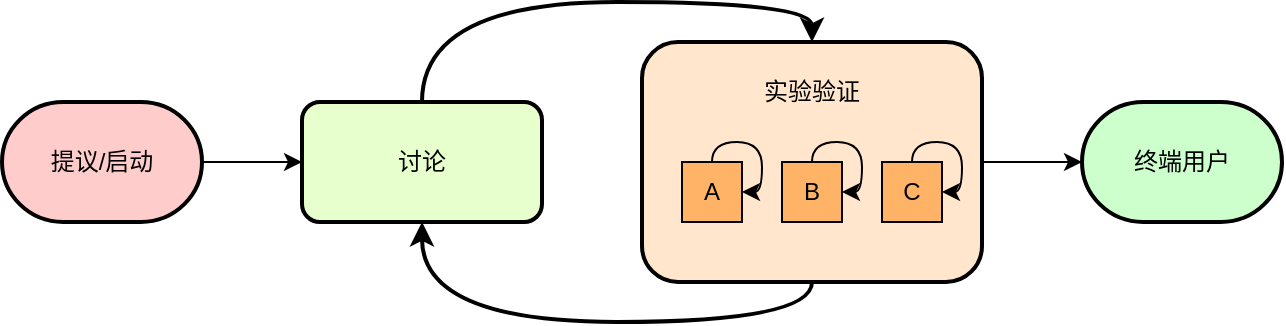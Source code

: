 <mxfile version="21.2.2" type="github">
  <diagram name="第 1 页" id="-3D5_oce5GZlV3RbR9Zp">
    <mxGraphModel dx="954" dy="616" grid="0" gridSize="10" guides="1" tooltips="1" connect="1" arrows="1" fold="1" page="1" pageScale="1" pageWidth="827" pageHeight="1169" math="0" shadow="0">
      <root>
        <mxCell id="0" />
        <mxCell id="1" parent="0" />
        <mxCell id="QEgD90GZcP4Zn_Y-S3eG-14" style="edgeStyle=orthogonalEdgeStyle;rounded=0;orthogonalLoop=1;jettySize=auto;html=1;exitX=1;exitY=0.5;exitDx=0;exitDy=0;exitPerimeter=0;entryX=0;entryY=0.5;entryDx=0;entryDy=0;" edge="1" parent="1" source="QEgD90GZcP4Zn_Y-S3eG-1" target="QEgD90GZcP4Zn_Y-S3eG-2">
          <mxGeometry relative="1" as="geometry" />
        </mxCell>
        <mxCell id="QEgD90GZcP4Zn_Y-S3eG-1" value="提议/启动" style="strokeWidth=2;html=1;shape=mxgraph.flowchart.terminator;whiteSpace=wrap;fillColor=#FFCCCC;" vertex="1" parent="1">
          <mxGeometry x="70" y="104" width="100" height="60" as="geometry" />
        </mxCell>
        <mxCell id="QEgD90GZcP4Zn_Y-S3eG-12" style="edgeStyle=orthogonalEdgeStyle;rounded=0;orthogonalLoop=1;jettySize=auto;html=1;exitX=0.5;exitY=0;exitDx=0;exitDy=0;entryX=0.5;entryY=0;entryDx=0;entryDy=0;curved=1;strokeWidth=2;" edge="1" parent="1" source="QEgD90GZcP4Zn_Y-S3eG-2" target="QEgD90GZcP4Zn_Y-S3eG-3">
          <mxGeometry relative="1" as="geometry" />
        </mxCell>
        <mxCell id="QEgD90GZcP4Zn_Y-S3eG-2" value="讨论" style="rounded=1;whiteSpace=wrap;html=1;strokeWidth=2;fillColor=#E6FFCC;" vertex="1" parent="1">
          <mxGeometry x="220" y="104" width="120" height="60" as="geometry" />
        </mxCell>
        <mxCell id="QEgD90GZcP4Zn_Y-S3eG-13" style="edgeStyle=orthogonalEdgeStyle;rounded=0;orthogonalLoop=1;jettySize=auto;html=1;exitX=0.5;exitY=1;exitDx=0;exitDy=0;entryX=0.5;entryY=1;entryDx=0;entryDy=0;curved=1;strokeWidth=2;" edge="1" parent="1" source="QEgD90GZcP4Zn_Y-S3eG-3" target="QEgD90GZcP4Zn_Y-S3eG-2">
          <mxGeometry relative="1" as="geometry" />
        </mxCell>
        <mxCell id="QEgD90GZcP4Zn_Y-S3eG-16" style="edgeStyle=orthogonalEdgeStyle;rounded=0;orthogonalLoop=1;jettySize=auto;html=1;exitX=1;exitY=0.5;exitDx=0;exitDy=0;entryX=0;entryY=0.5;entryDx=0;entryDy=0;entryPerimeter=0;" edge="1" parent="1" source="QEgD90GZcP4Zn_Y-S3eG-3" target="QEgD90GZcP4Zn_Y-S3eG-15">
          <mxGeometry relative="1" as="geometry" />
        </mxCell>
        <mxCell id="QEgD90GZcP4Zn_Y-S3eG-3" value="" style="rounded=1;whiteSpace=wrap;html=1;strokeWidth=2;fillColor=#FFE6CC;" vertex="1" parent="1">
          <mxGeometry x="390" y="74" width="170" height="120" as="geometry" />
        </mxCell>
        <mxCell id="QEgD90GZcP4Zn_Y-S3eG-4" value="A" style="rounded=0;whiteSpace=wrap;html=1;fillColor=#FFB366;" vertex="1" parent="1">
          <mxGeometry x="410" y="134" width="30" height="30" as="geometry" />
        </mxCell>
        <mxCell id="QEgD90GZcP4Zn_Y-S3eG-5" value="B" style="rounded=0;whiteSpace=wrap;html=1;fillColor=#FFB366;" vertex="1" parent="1">
          <mxGeometry x="460" y="134" width="30" height="30" as="geometry" />
        </mxCell>
        <mxCell id="QEgD90GZcP4Zn_Y-S3eG-6" value="C" style="rounded=0;whiteSpace=wrap;html=1;fillColor=#FFB366;" vertex="1" parent="1">
          <mxGeometry x="510" y="134" width="30" height="30" as="geometry" />
        </mxCell>
        <mxCell id="QEgD90GZcP4Zn_Y-S3eG-7" value="实验验证" style="text;html=1;strokeColor=none;fillColor=none;align=center;verticalAlign=middle;whiteSpace=wrap;rounded=0;" vertex="1" parent="1">
          <mxGeometry x="445" y="84" width="60" height="30" as="geometry" />
        </mxCell>
        <mxCell id="QEgD90GZcP4Zn_Y-S3eG-8" style="edgeStyle=orthogonalEdgeStyle;rounded=0;orthogonalLoop=1;jettySize=auto;html=1;exitX=0.5;exitY=0;exitDx=0;exitDy=0;entryX=1;entryY=0.5;entryDx=0;entryDy=0;curved=1;" edge="1" parent="1" source="QEgD90GZcP4Zn_Y-S3eG-4" target="QEgD90GZcP4Zn_Y-S3eG-4">
          <mxGeometry relative="1" as="geometry">
            <Array as="points">
              <mxPoint x="425" y="124" />
              <mxPoint x="450" y="124" />
              <mxPoint x="450" y="149" />
            </Array>
          </mxGeometry>
        </mxCell>
        <mxCell id="QEgD90GZcP4Zn_Y-S3eG-10" style="edgeStyle=orthogonalEdgeStyle;rounded=0;orthogonalLoop=1;jettySize=auto;html=1;exitX=0.5;exitY=0;exitDx=0;exitDy=0;entryX=1;entryY=0.5;entryDx=0;entryDy=0;curved=1;" edge="1" parent="1" source="QEgD90GZcP4Zn_Y-S3eG-5" target="QEgD90GZcP4Zn_Y-S3eG-5">
          <mxGeometry relative="1" as="geometry">
            <Array as="points">
              <mxPoint x="475" y="124" />
              <mxPoint x="500" y="124" />
              <mxPoint x="500" y="149" />
            </Array>
          </mxGeometry>
        </mxCell>
        <mxCell id="QEgD90GZcP4Zn_Y-S3eG-11" style="edgeStyle=orthogonalEdgeStyle;rounded=0;orthogonalLoop=1;jettySize=auto;html=1;exitX=0.5;exitY=0;exitDx=0;exitDy=0;entryX=1;entryY=0.5;entryDx=0;entryDy=0;curved=1;" edge="1" parent="1" source="QEgD90GZcP4Zn_Y-S3eG-6" target="QEgD90GZcP4Zn_Y-S3eG-6">
          <mxGeometry relative="1" as="geometry">
            <Array as="points">
              <mxPoint x="525" y="124" />
              <mxPoint x="550" y="124" />
              <mxPoint x="550" y="149" />
            </Array>
          </mxGeometry>
        </mxCell>
        <mxCell id="QEgD90GZcP4Zn_Y-S3eG-15" value="终端用户" style="strokeWidth=2;html=1;shape=mxgraph.flowchart.terminator;whiteSpace=wrap;fillColor=#CCFFCC;" vertex="1" parent="1">
          <mxGeometry x="610" y="104" width="100" height="60" as="geometry" />
        </mxCell>
      </root>
    </mxGraphModel>
  </diagram>
</mxfile>
